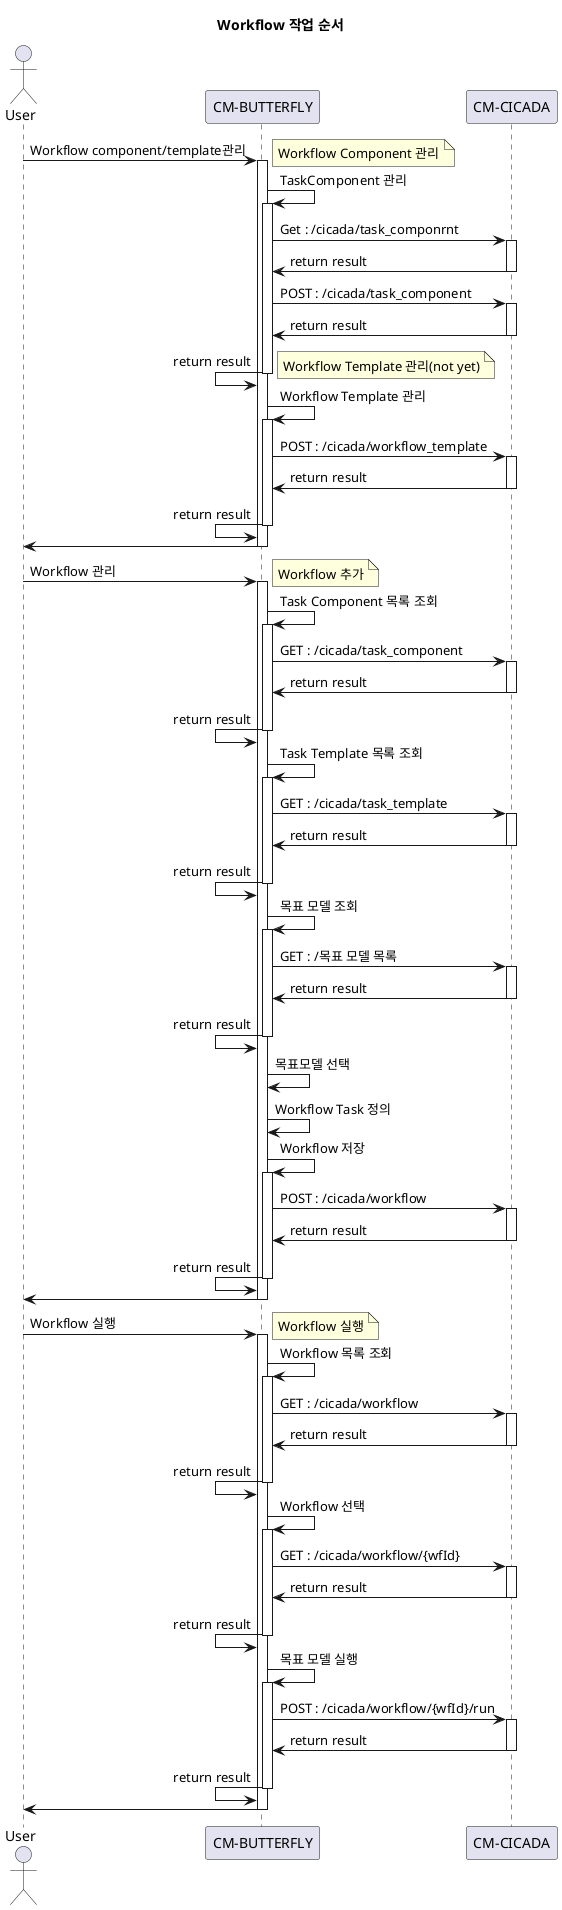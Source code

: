 @startuml

title "Workflow 작업 순서"

actor User as EndUser

participant "CM-BUTTERFLY" as butterfly
participant "CM-CICADA" as cicada


EndUser     -> butterfly ++: Workflow component/template관리
    note right
        Workflow Component 관리
    end note
    butterfly         -> butterfly ++: TaskComponent 관리
        butterfly         -> cicada ++: Get : /cicada/task_componrnt 
        butterfly         <- cicada --: return result
        butterfly         -> cicada ++: POST : /cicada/task_component
        butterfly         <- cicada --: return result
    butterfly        <- butterfly --: return result

    note right
        Workflow Template 관리(not yet)
    end note
    butterfly         -> butterfly ++: Workflow Template 관리
        butterfly         -> cicada ++: POST : /cicada/workflow_template
        butterfly         <- cicada --: return result
    butterfly        <- butterfly --: return result
EndUser     <- butterfly --:

EndUser     -> butterfly ++:Workflow 관리
    note right
        Workflow 추가
    end note
    
    butterfly         -> butterfly ++: Task Component 목록 조회
        butterfly        -> cicada ++: GET : /cicada/task_component
        butterfly         <- cicada --: return result
    butterfly        <- butterfly --: return result

    butterfly         -> butterfly ++: Task Template 목록 조회
        butterfly        -> cicada ++: GET : /cicada/task_template
        butterfly         <- cicada --: return result
    butterfly        <- butterfly --: return result
    
    butterfly         -> butterfly ++: 목표 모델 조회
        butterfly        -> cicada ++: GET : /목표 모델 목록
        butterfly         <- cicada --: return result
    butterfly        <- butterfly --: return result

    butterfly        -> butterfly : 목표모델 선택
    
    butterfly        -> butterfly : Workflow Task 정의
    
    butterfly        -> butterfly ++: Workflow 저장
        butterfly         -> cicada ++: POST : /cicada/workflow
        butterfly         <- cicada --: return result
    butterfly        <- butterfly --: return result

EndUser     <- butterfly --:

EndUser     -> butterfly ++:Workflow 실행
    note right
        Workflow 실행
    end note
    
    butterfly         -> butterfly ++: Workflow 목록 조회
        butterfly        -> cicada ++: GET : /cicada/workflow
        butterfly         <- cicada --: return result
    butterfly        <- butterfly --: return result

    butterfly         -> butterfly ++: Workflow 선택
        butterfly        -> cicada ++: GET : /cicada/workflow/{wfId}
        butterfly         <- cicada --: return result
    butterfly        <- butterfly --: return result
    
    butterfly         -> butterfly ++: 목표 모델 실행
        butterfly        -> cicada ++: POST : /cicada/workflow/{wfId}/run
        butterfly         <- cicada --: return result
    butterfly        <- butterfly --: return result

EndUser     <- butterfly --:

@enduml
